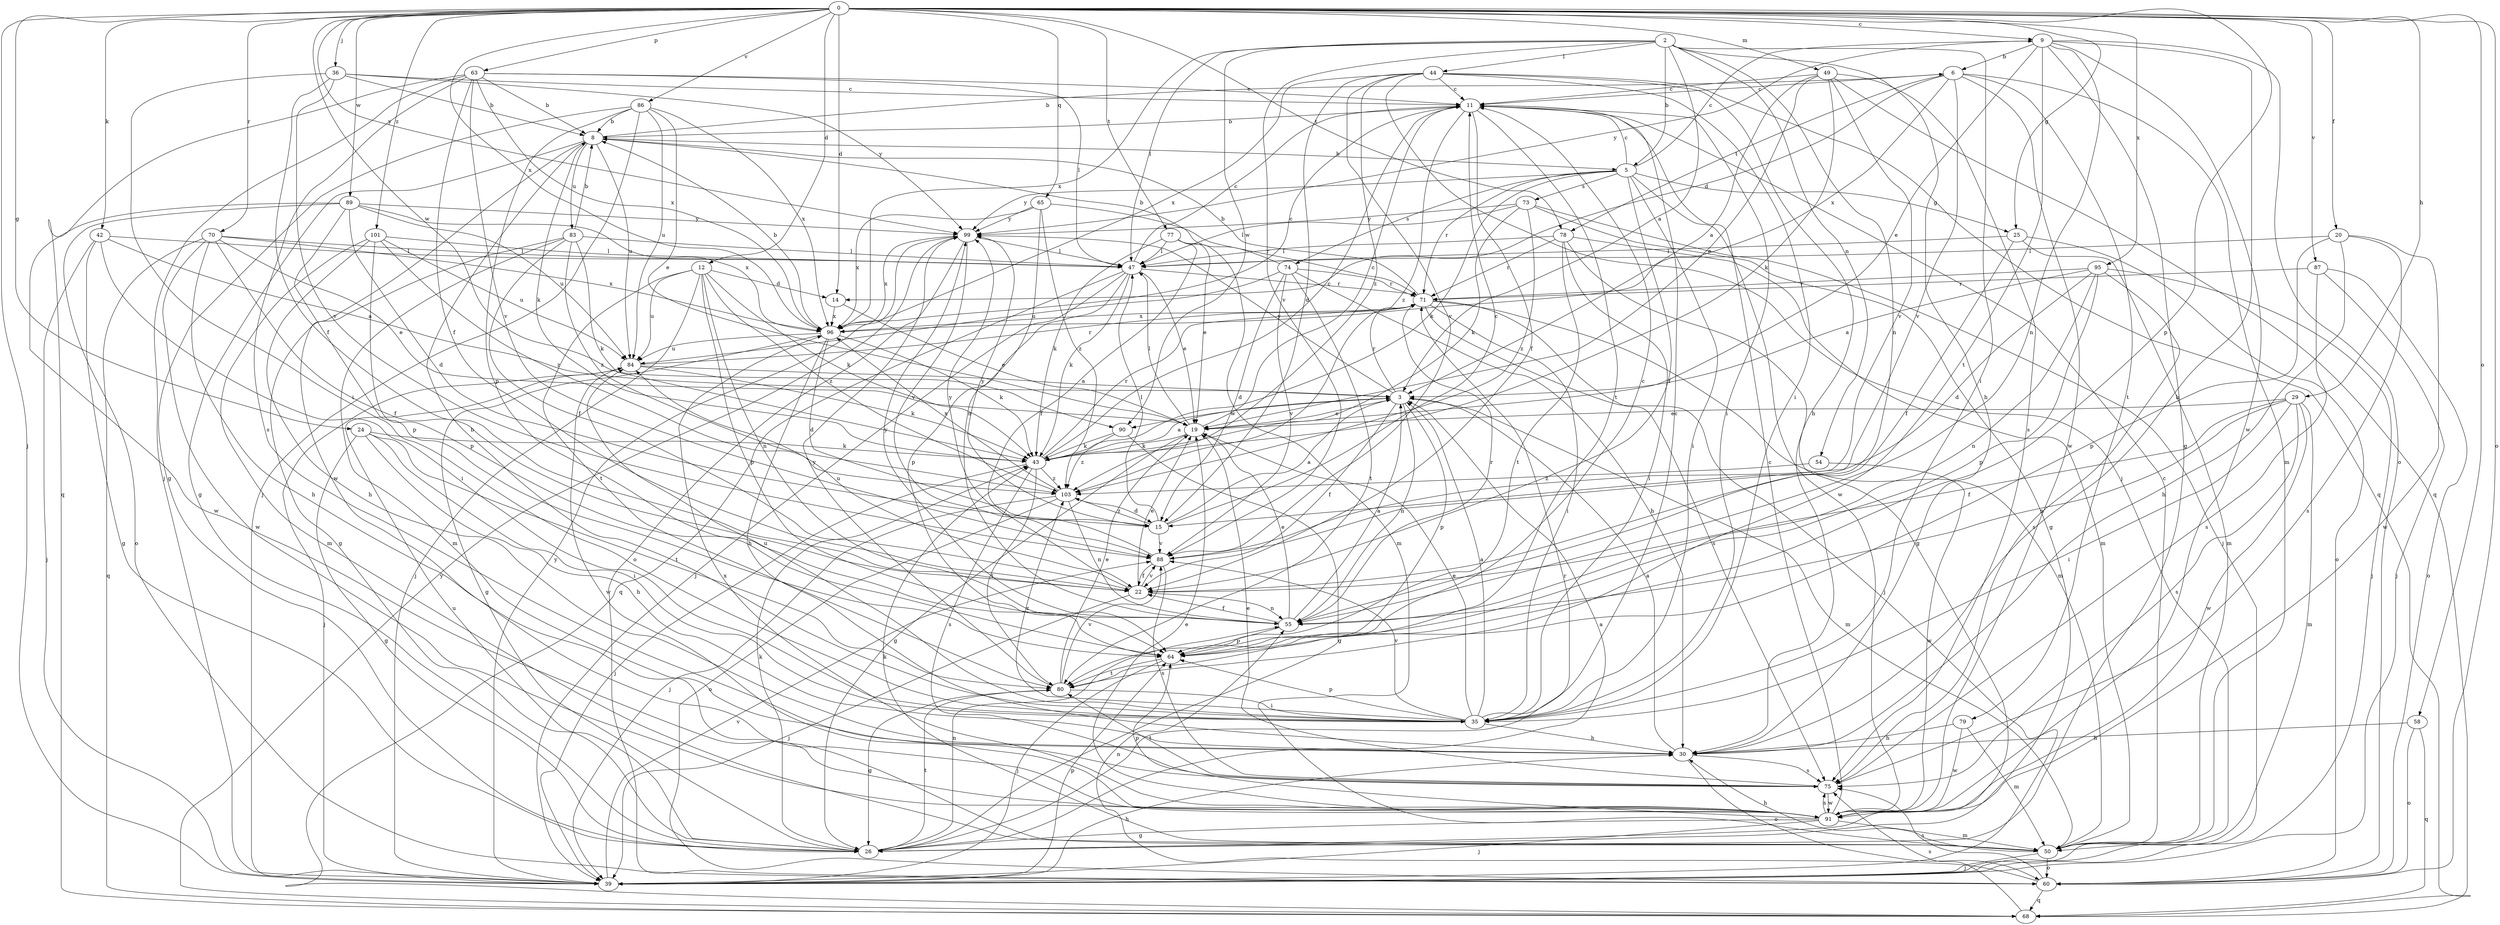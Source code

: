 strict digraph  {
0;
2;
3;
5;
6;
8;
9;
11;
12;
14;
15;
19;
20;
22;
24;
25;
26;
29;
30;
35;
36;
39;
42;
43;
44;
47;
49;
50;
54;
55;
58;
60;
63;
64;
65;
68;
70;
71;
73;
74;
75;
77;
78;
79;
80;
83;
84;
86;
87;
88;
89;
90;
91;
95;
96;
99;
101;
103;
0 -> 9  [label=c];
0 -> 12  [label=d];
0 -> 14  [label=d];
0 -> 20  [label=f];
0 -> 24  [label=g];
0 -> 25  [label=g];
0 -> 29  [label=h];
0 -> 36  [label=j];
0 -> 39  [label=j];
0 -> 42  [label=k];
0 -> 49  [label=m];
0 -> 58  [label=o];
0 -> 60  [label=o];
0 -> 63  [label=p];
0 -> 64  [label=p];
0 -> 65  [label=q];
0 -> 70  [label=r];
0 -> 77  [label=t];
0 -> 78  [label=t];
0 -> 86  [label=v];
0 -> 87  [label=v];
0 -> 89  [label=w];
0 -> 90  [label=w];
0 -> 95  [label=x];
0 -> 96  [label=x];
0 -> 99  [label=y];
0 -> 101  [label=z];
2 -> 3  [label=a];
2 -> 5  [label=b];
2 -> 30  [label=h];
2 -> 35  [label=i];
2 -> 44  [label=l];
2 -> 47  [label=l];
2 -> 54  [label=n];
2 -> 55  [label=n];
2 -> 88  [label=v];
2 -> 90  [label=w];
2 -> 96  [label=x];
3 -> 19  [label=e];
3 -> 22  [label=f];
3 -> 50  [label=m];
3 -> 55  [label=n];
3 -> 64  [label=p];
3 -> 71  [label=r];
3 -> 90  [label=w];
3 -> 99  [label=y];
5 -> 9  [label=c];
5 -> 11  [label=c];
5 -> 22  [label=f];
5 -> 25  [label=g];
5 -> 35  [label=i];
5 -> 43  [label=k];
5 -> 71  [label=r];
5 -> 73  [label=s];
5 -> 74  [label=s];
5 -> 91  [label=w];
5 -> 99  [label=y];
6 -> 11  [label=c];
6 -> 14  [label=d];
6 -> 50  [label=m];
6 -> 78  [label=t];
6 -> 79  [label=t];
6 -> 88  [label=v];
6 -> 91  [label=w];
6 -> 96  [label=x];
8 -> 5  [label=b];
8 -> 6  [label=b];
8 -> 26  [label=g];
8 -> 43  [label=k];
8 -> 83  [label=u];
8 -> 84  [label=u];
8 -> 91  [label=w];
9 -> 6  [label=b];
9 -> 19  [label=e];
9 -> 26  [label=g];
9 -> 30  [label=h];
9 -> 55  [label=n];
9 -> 60  [label=o];
9 -> 80  [label=t];
9 -> 91  [label=w];
9 -> 99  [label=y];
11 -> 8  [label=b];
11 -> 22  [label=f];
11 -> 35  [label=i];
11 -> 80  [label=t];
11 -> 103  [label=z];
12 -> 14  [label=d];
12 -> 39  [label=j];
12 -> 43  [label=k];
12 -> 55  [label=n];
12 -> 64  [label=p];
12 -> 80  [label=t];
12 -> 84  [label=u];
12 -> 103  [label=z];
14 -> 19  [label=e];
14 -> 96  [label=x];
15 -> 3  [label=a];
15 -> 11  [label=c];
15 -> 47  [label=l];
15 -> 88  [label=v];
15 -> 99  [label=y];
15 -> 103  [label=z];
19 -> 11  [label=c];
19 -> 26  [label=g];
19 -> 43  [label=k];
19 -> 47  [label=l];
20 -> 30  [label=h];
20 -> 47  [label=l];
20 -> 64  [label=p];
20 -> 75  [label=s];
20 -> 91  [label=w];
22 -> 19  [label=e];
22 -> 39  [label=j];
22 -> 55  [label=n];
22 -> 84  [label=u];
22 -> 88  [label=v];
24 -> 26  [label=g];
24 -> 30  [label=h];
24 -> 35  [label=i];
24 -> 43  [label=k];
24 -> 80  [label=t];
25 -> 22  [label=f];
25 -> 47  [label=l];
25 -> 50  [label=m];
25 -> 60  [label=o];
26 -> 3  [label=a];
26 -> 43  [label=k];
26 -> 55  [label=n];
26 -> 71  [label=r];
26 -> 80  [label=t];
26 -> 84  [label=u];
29 -> 19  [label=e];
29 -> 22  [label=f];
29 -> 35  [label=i];
29 -> 50  [label=m];
29 -> 55  [label=n];
29 -> 75  [label=s];
29 -> 91  [label=w];
30 -> 3  [label=a];
30 -> 60  [label=o];
30 -> 75  [label=s];
35 -> 3  [label=a];
35 -> 8  [label=b];
35 -> 11  [label=c];
35 -> 19  [label=e];
35 -> 30  [label=h];
35 -> 64  [label=p];
35 -> 84  [label=u];
35 -> 88  [label=v];
35 -> 103  [label=z];
36 -> 8  [label=b];
36 -> 11  [label=c];
36 -> 22  [label=f];
36 -> 35  [label=i];
36 -> 88  [label=v];
36 -> 99  [label=y];
39 -> 30  [label=h];
39 -> 64  [label=p];
39 -> 88  [label=v];
39 -> 99  [label=y];
42 -> 3  [label=a];
42 -> 26  [label=g];
42 -> 35  [label=i];
42 -> 39  [label=j];
42 -> 47  [label=l];
43 -> 3  [label=a];
43 -> 11  [label=c];
43 -> 39  [label=j];
43 -> 71  [label=r];
43 -> 75  [label=s];
43 -> 80  [label=t];
43 -> 103  [label=z];
44 -> 11  [label=c];
44 -> 15  [label=d];
44 -> 30  [label=h];
44 -> 35  [label=i];
44 -> 39  [label=j];
44 -> 68  [label=q];
44 -> 88  [label=v];
44 -> 96  [label=x];
44 -> 103  [label=z];
47 -> 11  [label=c];
47 -> 19  [label=e];
47 -> 39  [label=j];
47 -> 43  [label=k];
47 -> 64  [label=p];
47 -> 68  [label=q];
47 -> 71  [label=r];
49 -> 3  [label=a];
49 -> 11  [label=c];
49 -> 19  [label=e];
49 -> 43  [label=k];
49 -> 68  [label=q];
49 -> 75  [label=s];
49 -> 88  [label=v];
50 -> 11  [label=c];
50 -> 30  [label=h];
50 -> 39  [label=j];
50 -> 43  [label=k];
50 -> 60  [label=o];
54 -> 91  [label=w];
54 -> 103  [label=z];
55 -> 3  [label=a];
55 -> 19  [label=e];
55 -> 22  [label=f];
55 -> 64  [label=p];
55 -> 71  [label=r];
55 -> 99  [label=y];
58 -> 30  [label=h];
58 -> 60  [label=o];
58 -> 68  [label=q];
60 -> 55  [label=n];
60 -> 68  [label=q];
60 -> 75  [label=s];
63 -> 8  [label=b];
63 -> 11  [label=c];
63 -> 22  [label=f];
63 -> 39  [label=j];
63 -> 47  [label=l];
63 -> 68  [label=q];
63 -> 75  [label=s];
63 -> 88  [label=v];
63 -> 96  [label=x];
64 -> 11  [label=c];
64 -> 39  [label=j];
64 -> 80  [label=t];
65 -> 55  [label=n];
65 -> 71  [label=r];
65 -> 96  [label=x];
65 -> 99  [label=y];
65 -> 103  [label=z];
68 -> 75  [label=s];
68 -> 99  [label=y];
70 -> 19  [label=e];
70 -> 22  [label=f];
70 -> 30  [label=h];
70 -> 47  [label=l];
70 -> 68  [label=q];
70 -> 91  [label=w];
70 -> 96  [label=x];
71 -> 8  [label=b];
71 -> 35  [label=i];
71 -> 39  [label=j];
71 -> 50  [label=m];
71 -> 75  [label=s];
71 -> 96  [label=x];
73 -> 26  [label=g];
73 -> 39  [label=j];
73 -> 43  [label=k];
73 -> 47  [label=l];
73 -> 99  [label=y];
73 -> 103  [label=z];
74 -> 8  [label=b];
74 -> 15  [label=d];
74 -> 30  [label=h];
74 -> 71  [label=r];
74 -> 80  [label=t];
74 -> 84  [label=u];
74 -> 88  [label=v];
75 -> 19  [label=e];
75 -> 80  [label=t];
75 -> 91  [label=w];
77 -> 19  [label=e];
77 -> 22  [label=f];
77 -> 43  [label=k];
77 -> 47  [label=l];
77 -> 50  [label=m];
78 -> 26  [label=g];
78 -> 35  [label=i];
78 -> 47  [label=l];
78 -> 50  [label=m];
78 -> 71  [label=r];
78 -> 80  [label=t];
79 -> 30  [label=h];
79 -> 50  [label=m];
79 -> 91  [label=w];
80 -> 19  [label=e];
80 -> 26  [label=g];
80 -> 35  [label=i];
80 -> 88  [label=v];
80 -> 99  [label=y];
83 -> 8  [label=b];
83 -> 22  [label=f];
83 -> 26  [label=g];
83 -> 43  [label=k];
83 -> 47  [label=l];
83 -> 50  [label=m];
83 -> 103  [label=z];
84 -> 3  [label=a];
84 -> 39  [label=j];
84 -> 43  [label=k];
84 -> 71  [label=r];
84 -> 91  [label=w];
86 -> 8  [label=b];
86 -> 19  [label=e];
86 -> 26  [label=g];
86 -> 39  [label=j];
86 -> 64  [label=p];
86 -> 84  [label=u];
86 -> 96  [label=x];
87 -> 39  [label=j];
87 -> 60  [label=o];
87 -> 71  [label=r];
87 -> 75  [label=s];
88 -> 22  [label=f];
88 -> 75  [label=s];
88 -> 99  [label=y];
89 -> 15  [label=d];
89 -> 60  [label=o];
89 -> 64  [label=p];
89 -> 84  [label=u];
89 -> 91  [label=w];
89 -> 96  [label=x];
89 -> 99  [label=y];
90 -> 26  [label=g];
90 -> 43  [label=k];
90 -> 103  [label=z];
91 -> 11  [label=c];
91 -> 19  [label=e];
91 -> 26  [label=g];
91 -> 39  [label=j];
91 -> 50  [label=m];
91 -> 64  [label=p];
91 -> 75  [label=s];
91 -> 96  [label=x];
95 -> 3  [label=a];
95 -> 15  [label=d];
95 -> 39  [label=j];
95 -> 55  [label=n];
95 -> 64  [label=p];
95 -> 71  [label=r];
95 -> 75  [label=s];
96 -> 8  [label=b];
96 -> 11  [label=c];
96 -> 15  [label=d];
96 -> 26  [label=g];
96 -> 30  [label=h];
96 -> 43  [label=k];
96 -> 84  [label=u];
99 -> 47  [label=l];
99 -> 60  [label=o];
99 -> 88  [label=v];
99 -> 96  [label=x];
101 -> 30  [label=h];
101 -> 47  [label=l];
101 -> 50  [label=m];
101 -> 64  [label=p];
101 -> 84  [label=u];
101 -> 103  [label=z];
103 -> 15  [label=d];
103 -> 39  [label=j];
103 -> 55  [label=n];
103 -> 60  [label=o];
103 -> 96  [label=x];
}

